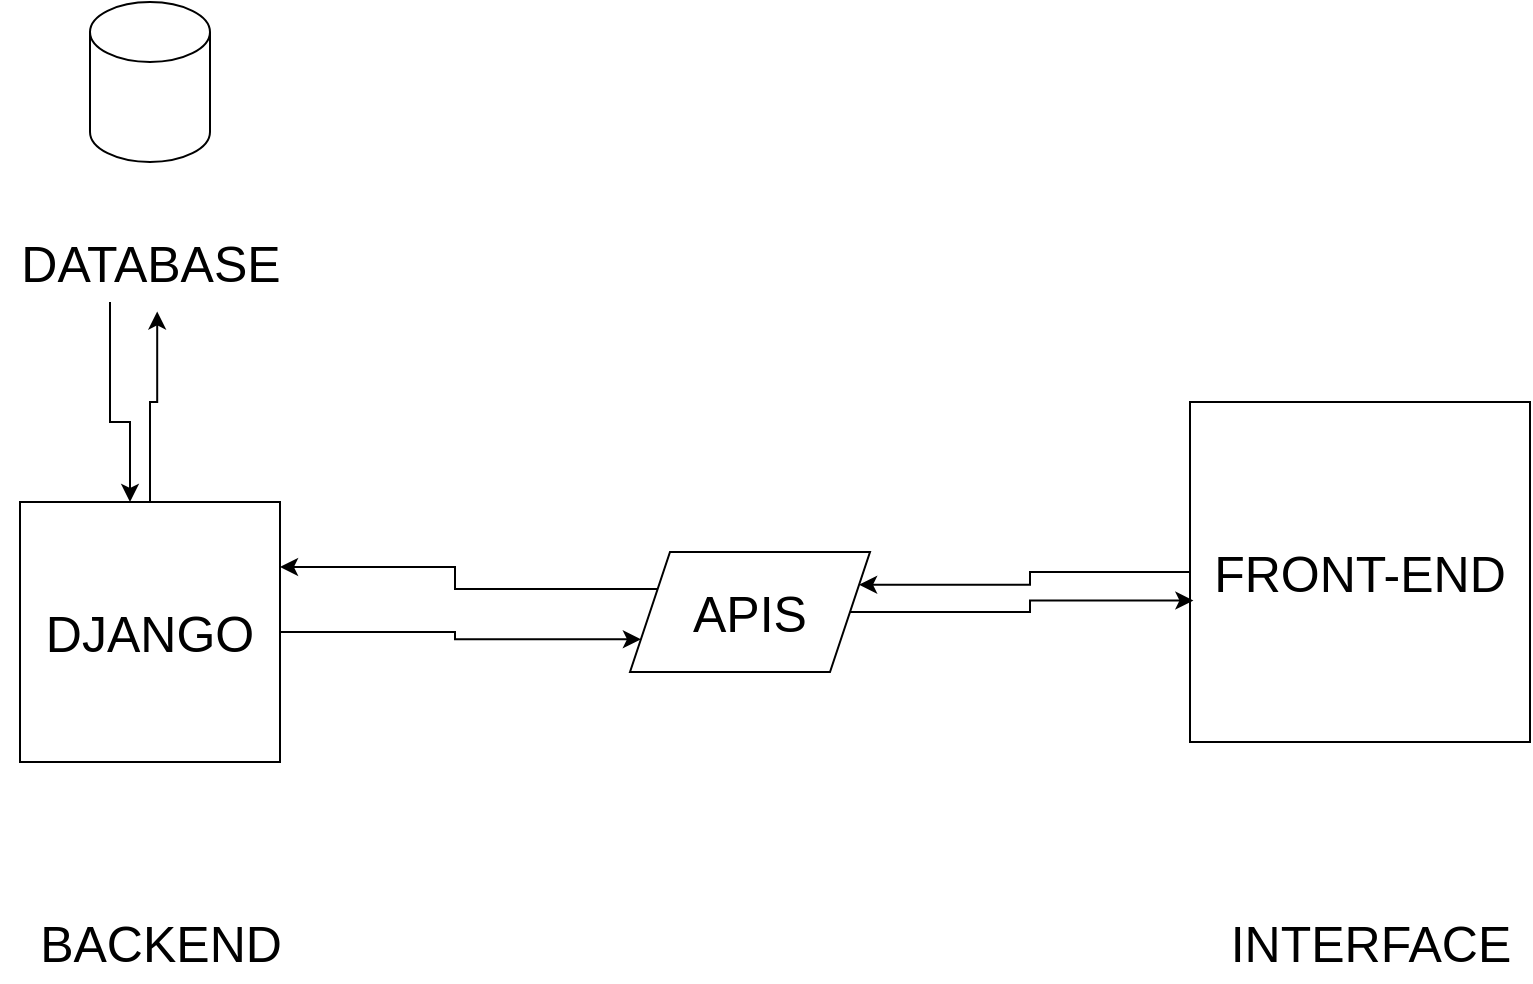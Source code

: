 <mxfile version="22.0.3" type="device">
  <diagram id="C5RBs43oDa-KdzZeNtuy" name="Page-1">
    <mxGraphModel dx="1571" dy="938" grid="1" gridSize="10" guides="1" tooltips="1" connect="1" arrows="1" fold="1" page="1" pageScale="1" pageWidth="827" pageHeight="1169" math="0" shadow="0">
      <root>
        <mxCell id="WIyWlLk6GJQsqaUBKTNV-0" />
        <mxCell id="WIyWlLk6GJQsqaUBKTNV-1" parent="WIyWlLk6GJQsqaUBKTNV-0" />
        <mxCell id="9KzHBJlBk1zcthoZuy3x-9" style="edgeStyle=orthogonalEdgeStyle;rounded=0;orthogonalLoop=1;jettySize=auto;html=1;exitX=1;exitY=0.5;exitDx=0;exitDy=0;entryX=0;entryY=0.75;entryDx=0;entryDy=0;" edge="1" parent="WIyWlLk6GJQsqaUBKTNV-1" source="9KzHBJlBk1zcthoZuy3x-0" target="9KzHBJlBk1zcthoZuy3x-1">
          <mxGeometry relative="1" as="geometry" />
        </mxCell>
        <mxCell id="9KzHBJlBk1zcthoZuy3x-0" value="&lt;font style=&quot;font-size: 25px;&quot;&gt;DJANGO&lt;/font&gt;" style="whiteSpace=wrap;html=1;aspect=fixed;" vertex="1" parent="WIyWlLk6GJQsqaUBKTNV-1">
          <mxGeometry x="35" y="750" width="130" height="130" as="geometry" />
        </mxCell>
        <mxCell id="9KzHBJlBk1zcthoZuy3x-13" style="edgeStyle=orthogonalEdgeStyle;rounded=0;orthogonalLoop=1;jettySize=auto;html=1;exitX=0;exitY=0.25;exitDx=0;exitDy=0;entryX=1;entryY=0.25;entryDx=0;entryDy=0;" edge="1" parent="WIyWlLk6GJQsqaUBKTNV-1" source="9KzHBJlBk1zcthoZuy3x-1" target="9KzHBJlBk1zcthoZuy3x-0">
          <mxGeometry relative="1" as="geometry" />
        </mxCell>
        <mxCell id="9KzHBJlBk1zcthoZuy3x-1" value="&lt;font style=&quot;font-size: 25px;&quot;&gt;APIS&lt;/font&gt;" style="shape=parallelogram;perimeter=parallelogramPerimeter;whiteSpace=wrap;html=1;fixedSize=1;" vertex="1" parent="WIyWlLk6GJQsqaUBKTNV-1">
          <mxGeometry x="340" y="775" width="120" height="60" as="geometry" />
        </mxCell>
        <mxCell id="9KzHBJlBk1zcthoZuy3x-2" value="&lt;font style=&quot;font-size: 25px;&quot;&gt;BACKEND&lt;/font&gt;" style="text;html=1;align=center;verticalAlign=middle;resizable=0;points=[];autosize=1;strokeColor=none;fillColor=none;" vertex="1" parent="WIyWlLk6GJQsqaUBKTNV-1">
          <mxGeometry x="35" y="950" width="140" height="40" as="geometry" />
        </mxCell>
        <mxCell id="9KzHBJlBk1zcthoZuy3x-3" value="" style="shape=cylinder3;whiteSpace=wrap;html=1;boundedLbl=1;backgroundOutline=1;size=15;" vertex="1" parent="WIyWlLk6GJQsqaUBKTNV-1">
          <mxGeometry x="70" y="500" width="60" height="80" as="geometry" />
        </mxCell>
        <mxCell id="9KzHBJlBk1zcthoZuy3x-16" style="edgeStyle=orthogonalEdgeStyle;rounded=0;orthogonalLoop=1;jettySize=auto;html=1;" edge="1" parent="WIyWlLk6GJQsqaUBKTNV-1" source="9KzHBJlBk1zcthoZuy3x-5">
          <mxGeometry relative="1" as="geometry">
            <mxPoint x="90" y="750" as="targetPoint" />
            <Array as="points">
              <mxPoint x="80" y="710" />
              <mxPoint x="90" y="710" />
            </Array>
          </mxGeometry>
        </mxCell>
        <mxCell id="9KzHBJlBk1zcthoZuy3x-5" value="&lt;font style=&quot;font-size: 25px;&quot;&gt;DATABASE&lt;/font&gt;" style="text;html=1;align=center;verticalAlign=middle;resizable=0;points=[];autosize=1;strokeColor=none;fillColor=none;" vertex="1" parent="WIyWlLk6GJQsqaUBKTNV-1">
          <mxGeometry x="25" y="610" width="150" height="40" as="geometry" />
        </mxCell>
        <mxCell id="9KzHBJlBk1zcthoZuy3x-11" style="edgeStyle=orthogonalEdgeStyle;rounded=0;orthogonalLoop=1;jettySize=auto;html=1;exitX=0;exitY=0.5;exitDx=0;exitDy=0;entryX=1;entryY=0.25;entryDx=0;entryDy=0;" edge="1" parent="WIyWlLk6GJQsqaUBKTNV-1" source="9KzHBJlBk1zcthoZuy3x-7" target="9KzHBJlBk1zcthoZuy3x-1">
          <mxGeometry relative="1" as="geometry" />
        </mxCell>
        <mxCell id="9KzHBJlBk1zcthoZuy3x-7" value="&lt;font style=&quot;font-size: 25px;&quot;&gt;FRONT-END&lt;/font&gt;" style="whiteSpace=wrap;html=1;aspect=fixed;" vertex="1" parent="WIyWlLk6GJQsqaUBKTNV-1">
          <mxGeometry x="620" y="700" width="170" height="170" as="geometry" />
        </mxCell>
        <mxCell id="9KzHBJlBk1zcthoZuy3x-8" value="&lt;font style=&quot;font-size: 25px;&quot;&gt;INTERFACE&lt;/font&gt;" style="text;html=1;align=center;verticalAlign=middle;resizable=0;points=[];autosize=1;strokeColor=none;fillColor=none;" vertex="1" parent="WIyWlLk6GJQsqaUBKTNV-1">
          <mxGeometry x="630" y="950" width="160" height="40" as="geometry" />
        </mxCell>
        <mxCell id="9KzHBJlBk1zcthoZuy3x-10" style="edgeStyle=orthogonalEdgeStyle;rounded=0;orthogonalLoop=1;jettySize=auto;html=1;exitX=1;exitY=0.5;exitDx=0;exitDy=0;entryX=0.01;entryY=0.584;entryDx=0;entryDy=0;entryPerimeter=0;" edge="1" parent="WIyWlLk6GJQsqaUBKTNV-1" source="9KzHBJlBk1zcthoZuy3x-1" target="9KzHBJlBk1zcthoZuy3x-7">
          <mxGeometry relative="1" as="geometry" />
        </mxCell>
        <mxCell id="9KzHBJlBk1zcthoZuy3x-15" style="edgeStyle=orthogonalEdgeStyle;rounded=0;orthogonalLoop=1;jettySize=auto;html=1;exitX=0.5;exitY=0;exitDx=0;exitDy=0;entryX=0.524;entryY=1.118;entryDx=0;entryDy=0;entryPerimeter=0;" edge="1" parent="WIyWlLk6GJQsqaUBKTNV-1" source="9KzHBJlBk1zcthoZuy3x-0" target="9KzHBJlBk1zcthoZuy3x-5">
          <mxGeometry relative="1" as="geometry" />
        </mxCell>
      </root>
    </mxGraphModel>
  </diagram>
</mxfile>
